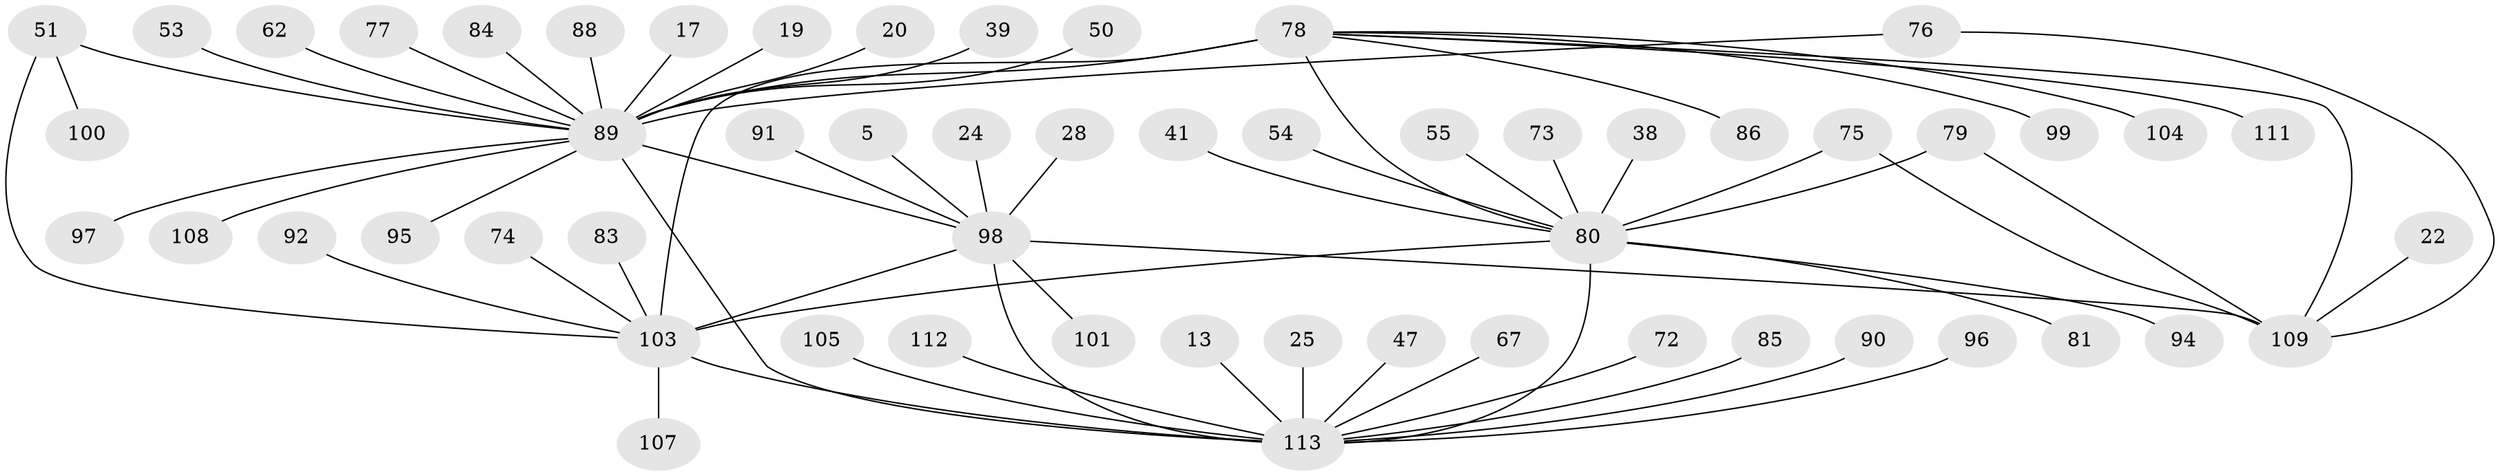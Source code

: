 // original degree distribution, {10: 0.02654867256637168, 9: 0.017699115044247787, 14: 0.008849557522123894, 1: 0.48672566371681414, 13: 0.008849557522123894, 8: 0.008849557522123894, 4: 0.07079646017699115, 5: 0.02654867256637168, 3: 0.09734513274336283, 20: 0.008849557522123894, 2: 0.22123893805309736, 12: 0.008849557522123894, 6: 0.008849557522123894}
// Generated by graph-tools (version 1.1) at 2025/50/03/04/25 21:50:55]
// undirected, 56 vertices, 65 edges
graph export_dot {
graph [start="1"]
  node [color=gray90,style=filled];
  5;
  13;
  17;
  19;
  20;
  22;
  24;
  25;
  28;
  38 [super="+14"];
  39;
  41;
  47;
  50;
  51;
  53;
  54;
  55;
  62;
  67;
  72;
  73;
  74;
  75;
  76 [super="+29"];
  77;
  78 [super="+52+71+46"];
  79 [super="+8+68"];
  80 [super="+7+48+32"];
  81;
  83 [super="+70"];
  84 [super="+64"];
  85;
  86;
  88;
  89 [super="+61+11"];
  90;
  91;
  92 [super="+31"];
  94;
  95;
  96;
  97 [super="+87"];
  98 [super="+4"];
  99;
  100;
  101 [super="+30"];
  103 [super="+93+23"];
  104;
  105 [super="+26+58"];
  107;
  108;
  109 [super="+66+40"];
  111;
  112;
  113 [super="+35+63+69+82+102+110"];
  5 -- 98;
  13 -- 113;
  17 -- 89;
  19 -- 89;
  20 -- 89;
  22 -- 109;
  24 -- 98;
  25 -- 113;
  28 -- 98;
  38 -- 80;
  39 -- 89;
  41 -- 80;
  47 -- 113;
  50 -- 89;
  51 -- 100;
  51 -- 103 [weight=2];
  51 -- 89;
  53 -- 89;
  54 -- 80;
  55 -- 80;
  62 -- 89;
  67 -- 113;
  72 -- 113;
  73 -- 80;
  74 -- 103;
  75 -- 80;
  75 -- 109;
  76 -- 89;
  76 -- 109;
  77 -- 89;
  78 -- 80 [weight=2];
  78 -- 89 [weight=7];
  78 -- 99;
  78 -- 103;
  78 -- 104;
  78 -- 109 [weight=2];
  78 -- 111;
  78 -- 86;
  79 -- 80 [weight=3];
  79 -- 109;
  80 -- 81;
  80 -- 94;
  80 -- 103 [weight=3];
  80 -- 113 [weight=5];
  83 -- 103;
  84 -- 89;
  85 -- 113;
  88 -- 89;
  89 -- 95;
  89 -- 108;
  89 -- 97;
  89 -- 113 [weight=5];
  89 -- 98;
  90 -- 113;
  91 -- 98;
  92 -- 103;
  96 -- 113;
  98 -- 101;
  98 -- 103 [weight=2];
  98 -- 109 [weight=3];
  98 -- 113;
  103 -- 107;
  103 -- 113 [weight=2];
  105 -- 113;
  112 -- 113;
}
